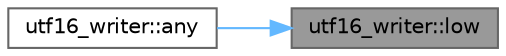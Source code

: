 digraph "utf16_writer::low"
{
 // INTERACTIVE_SVG=YES
 // LATEX_PDF_SIZE
  bgcolor="transparent";
  edge [fontname=Helvetica,fontsize=10,labelfontname=Helvetica,labelfontsize=10];
  node [fontname=Helvetica,fontsize=10,shape=box,height=0.2,width=0.4];
  rankdir="RL";
  Node1 [id="Node000001",label="utf16_writer::low",height=0.2,width=0.4,color="gray40", fillcolor="grey60", style="filled", fontcolor="black",tooltip=" "];
  Node1 -> Node2 [id="edge1_Node000001_Node000002",dir="back",color="steelblue1",style="solid",tooltip=" "];
  Node2 [id="Node000002",label="utf16_writer::any",height=0.2,width=0.4,color="grey40", fillcolor="white", style="filled",URL="$dc/df5/structutf16__writer.html#ac14e06db126fbbef4be7efdb80fbdf4a",tooltip=" "];
}
